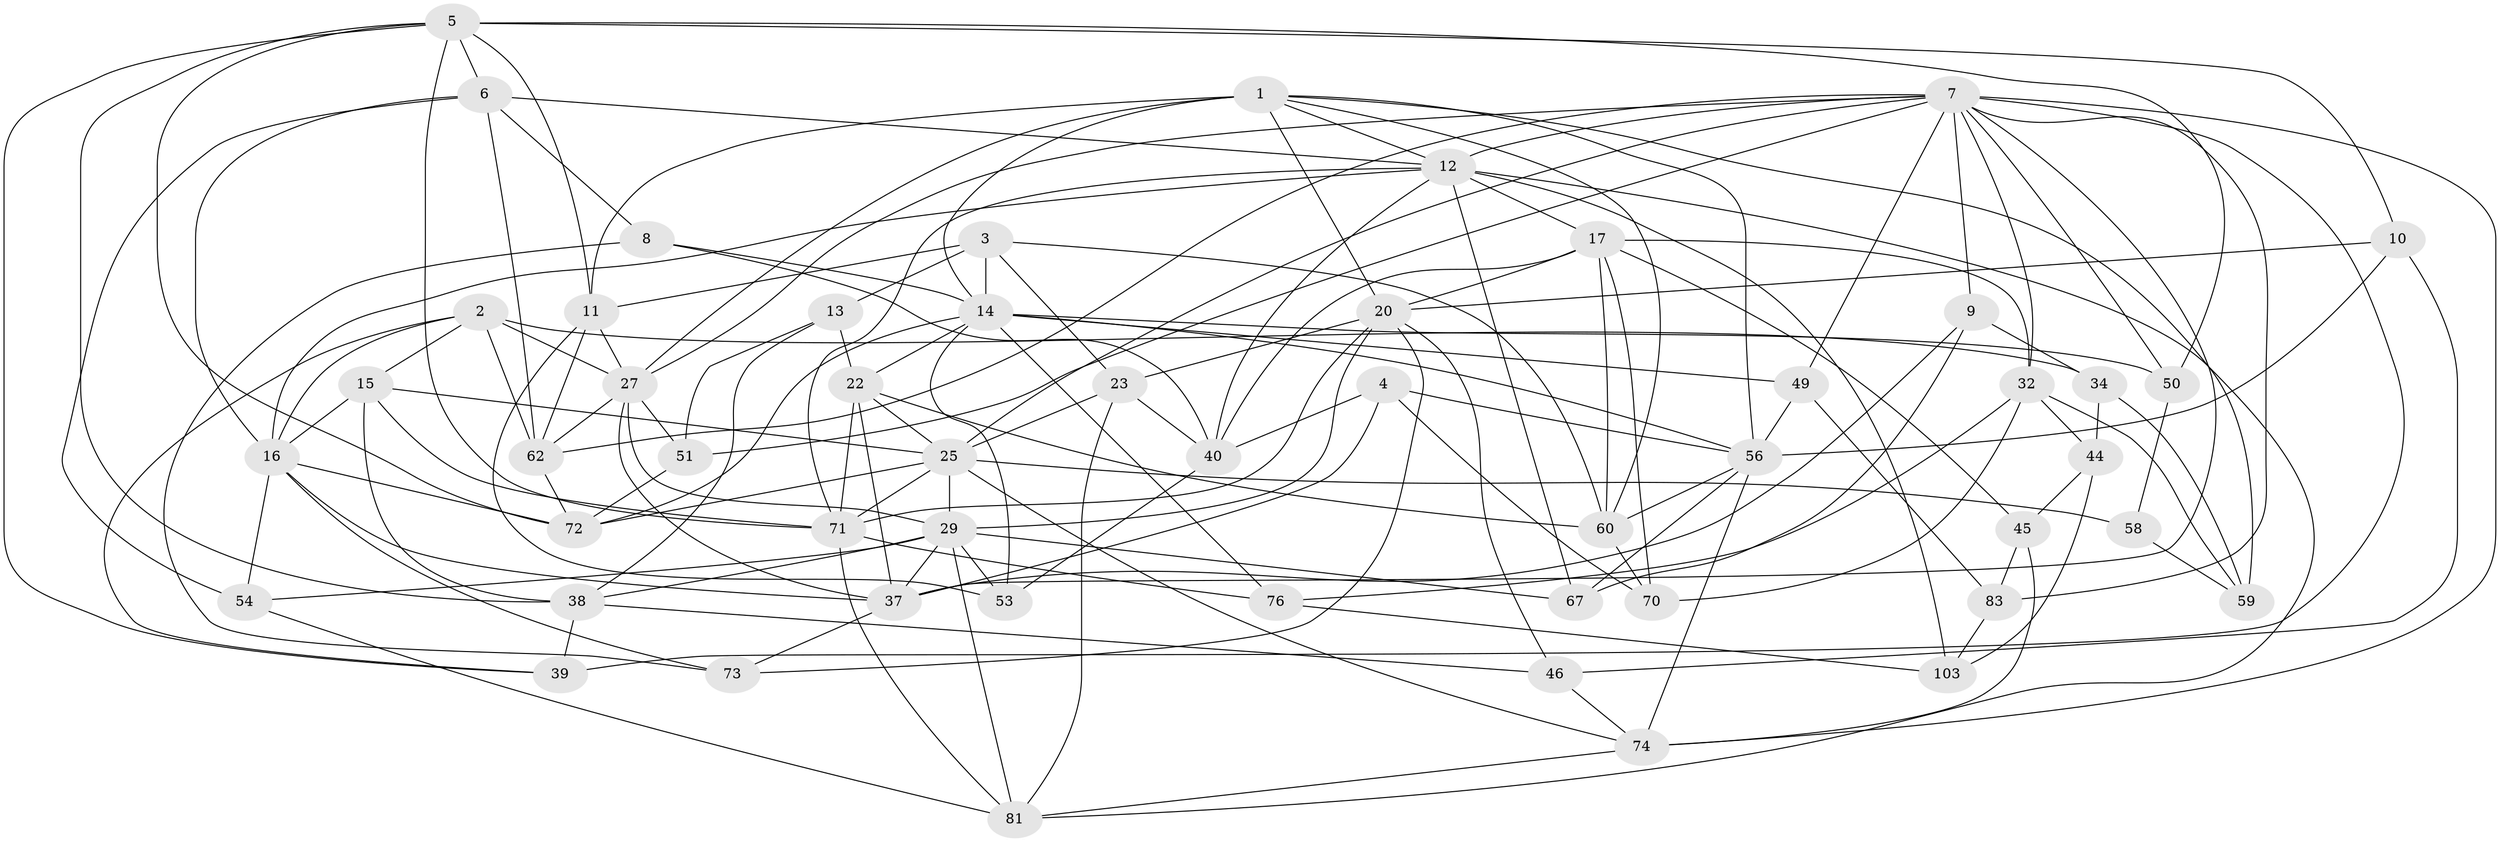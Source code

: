 // original degree distribution, {4: 1.0}
// Generated by graph-tools (version 1.1) at 2025/16/03/09/25 04:16:33]
// undirected, 52 vertices, 150 edges
graph export_dot {
graph [start="1"]
  node [color=gray90,style=filled];
  1 [super="+91"];
  2 [super="+94"];
  3 [super="+61"];
  4;
  5 [super="+21"];
  6 [super="+101"];
  7 [super="+64+18"];
  8;
  9;
  10;
  11 [super="+85"];
  12 [super="+88+28+19"];
  13;
  14 [super="+35+47"];
  15 [super="+31"];
  16 [super="+100+55"];
  17 [super="+52+78"];
  20 [super="+63"];
  22 [super="+41"];
  23 [super="+33"];
  25 [super="+36+26"];
  27 [super="+68"];
  29 [super="+30+57"];
  32 [super="+95"];
  34;
  37 [super="+82+75"];
  38 [super="+42"];
  39;
  40 [super="+65"];
  44;
  45;
  46;
  49;
  50;
  51;
  53;
  54;
  56 [super="+86"];
  58;
  59;
  60 [super="+69"];
  62 [super="+98"];
  67;
  70;
  71 [super="+77+80"];
  72 [super="+102"];
  73;
  74 [super="+79"];
  76;
  81 [super="+87"];
  83;
  103;
  1 -- 56;
  1 -- 11;
  1 -- 60;
  1 -- 27;
  1 -- 59;
  1 -- 12;
  1 -- 20;
  1 -- 14;
  2 -- 34;
  2 -- 16;
  2 -- 39;
  2 -- 15;
  2 -- 62;
  2 -- 27;
  3 -- 23 [weight=2];
  3 -- 14;
  3 -- 11;
  3 -- 60;
  3 -- 13;
  4 -- 40;
  4 -- 56;
  4 -- 70;
  4 -- 37;
  5 -- 10;
  5 -- 72;
  5 -- 50;
  5 -- 6;
  5 -- 71;
  5 -- 39;
  5 -- 11;
  5 -- 38;
  6 -- 8;
  6 -- 62;
  6 -- 54;
  6 -- 12;
  6 -- 16;
  7 -- 37;
  7 -- 49;
  7 -- 83;
  7 -- 32;
  7 -- 39;
  7 -- 9;
  7 -- 74;
  7 -- 50;
  7 -- 51;
  7 -- 25;
  7 -- 62;
  7 -- 12 [weight=2];
  7 -- 27;
  8 -- 73;
  8 -- 40;
  8 -- 14;
  9 -- 67;
  9 -- 34;
  9 -- 37;
  10 -- 46;
  10 -- 56;
  10 -- 20;
  11 -- 62;
  11 -- 27;
  11 -- 53;
  12 -- 17 [weight=2];
  12 -- 103;
  12 -- 16;
  12 -- 40;
  12 -- 67;
  12 -- 71;
  12 -- 81;
  13 -- 51;
  13 -- 22;
  13 -- 38;
  14 -- 76;
  14 -- 50;
  14 -- 53;
  14 -- 72;
  14 -- 22;
  14 -- 56;
  14 -- 49;
  15 -- 16;
  15 -- 25 [weight=2];
  15 -- 71;
  15 -- 38;
  16 -- 72;
  16 -- 73;
  16 -- 54;
  16 -- 37;
  17 -- 70;
  17 -- 45;
  17 -- 32;
  17 -- 40;
  17 -- 20;
  17 -- 60;
  20 -- 46;
  20 -- 23;
  20 -- 29;
  20 -- 73;
  20 -- 71;
  22 -- 60;
  22 -- 71;
  22 -- 37;
  22 -- 25;
  23 -- 40;
  23 -- 25;
  23 -- 81;
  25 -- 72;
  25 -- 58 [weight=2];
  25 -- 29 [weight=2];
  25 -- 74;
  25 -- 71;
  27 -- 51;
  27 -- 29;
  27 -- 62;
  27 -- 37;
  29 -- 37;
  29 -- 54;
  29 -- 81;
  29 -- 67;
  29 -- 53;
  29 -- 38;
  32 -- 44;
  32 -- 59;
  32 -- 70;
  32 -- 76;
  34 -- 44;
  34 -- 59;
  37 -- 73;
  38 -- 46;
  38 -- 39;
  40 -- 53;
  44 -- 45;
  44 -- 103;
  45 -- 83;
  45 -- 74;
  46 -- 74;
  49 -- 83;
  49 -- 56;
  50 -- 58;
  51 -- 72;
  54 -- 81;
  56 -- 67;
  56 -- 60;
  56 -- 74;
  58 -- 59;
  60 -- 70;
  62 -- 72;
  71 -- 76;
  71 -- 81;
  74 -- 81;
  76 -- 103;
  83 -- 103;
}
